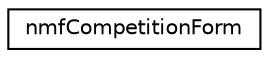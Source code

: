 digraph "Graphical Class Hierarchy"
{
 // LATEX_PDF_SIZE
  edge [fontname="Helvetica",fontsize="10",labelfontname="Helvetica",labelfontsize="10"];
  node [fontname="Helvetica",fontsize="10",shape=record];
  rankdir="LR";
  Node0 [label="nmfCompetitionForm",height=0.2,width=0.4,color="black", fillcolor="white", style="filled",URL="$classnmf_competition_form.html",tooltip=" "];
}
